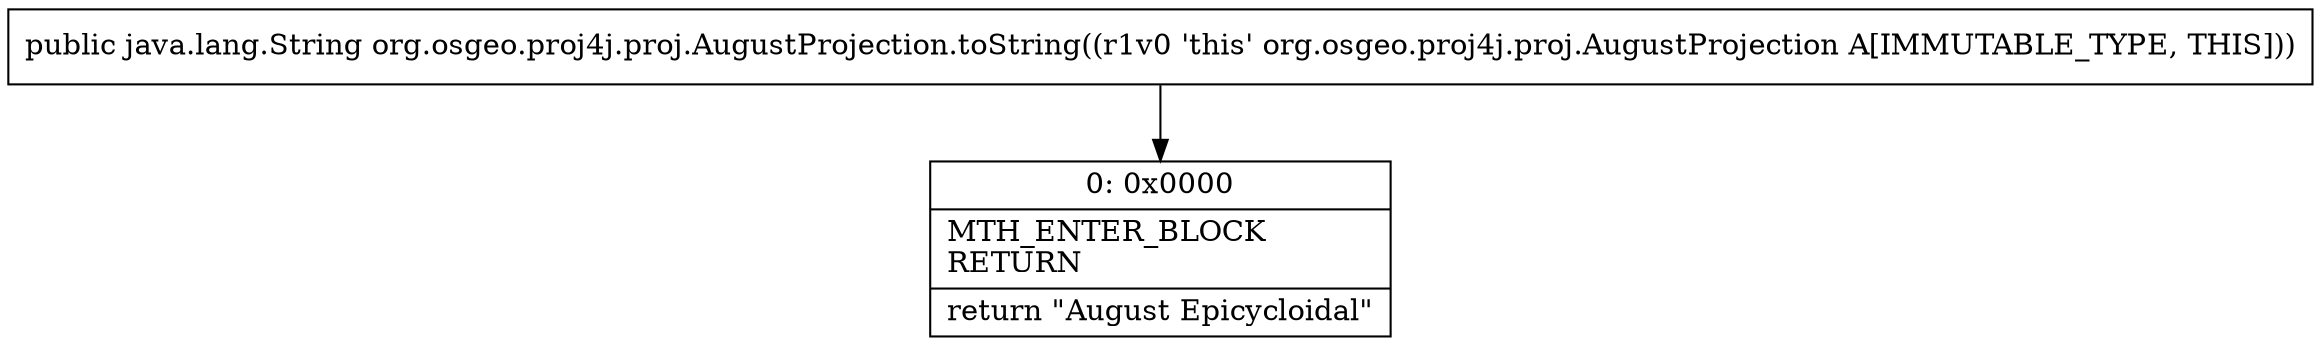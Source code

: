 digraph "CFG fororg.osgeo.proj4j.proj.AugustProjection.toString()Ljava\/lang\/String;" {
Node_0 [shape=record,label="{0\:\ 0x0000|MTH_ENTER_BLOCK\lRETURN\l|return \"August Epicycloidal\"\l}"];
MethodNode[shape=record,label="{public java.lang.String org.osgeo.proj4j.proj.AugustProjection.toString((r1v0 'this' org.osgeo.proj4j.proj.AugustProjection A[IMMUTABLE_TYPE, THIS])) }"];
MethodNode -> Node_0;
}


